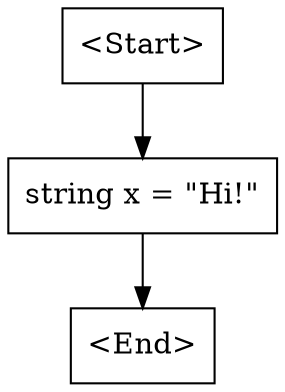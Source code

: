 digraph G {
    N0 [label = "<Start>", shape = box]
    N1 [label = "string x = \"Hi!\"", shape = box]
    N2 [label = "<End>", shape = box]
    N0 -> N1 [label = ""]
    N1 -> N2 [label = ""]
}
